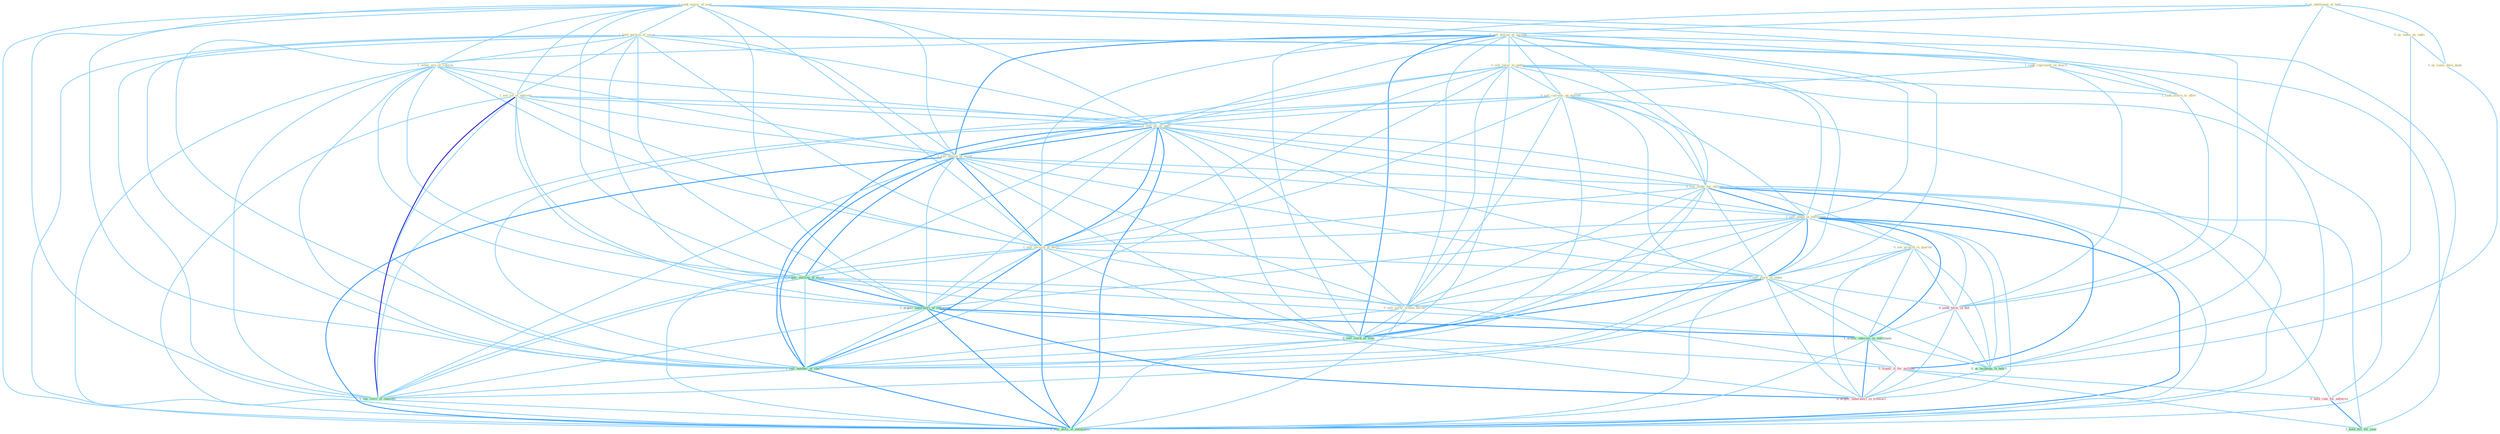 Graph G{ 
    node
    [shape=polygon,style=filled,width=.5,height=.06,color="#BDFCC9",fixedsize=true,fontsize=4,
    fontcolor="#2f4f4f"];
    {node
    [color="#ffffe0", fontcolor="#8b7d6b"] "0_us_entitynam_at_half " "1_seek_major_of_seat " "1_hold_auction_of_secur " "1_usher_era_of_reform " "1_seek_represent_on_board " "0_sell_billion_at_auction " "0_sell_insur_to_public " "0_us_index_as_indic " "1_see_lot_of_interest " "0_us_some_dure_quak " "0_sell_currenc_on_market " "1_sell_all_of_oper " "1_seek_altern_to_offer " "1_sell_billion_of_asset " "0_sell_stake_for_million " "1_sell_stake_in_entitynam " "0_see_growth_in_quarter " "1_sell_version_of_devic " "1_sell_stock_in_index " "0_sell_secur_within_border "}
{node [color="#fff0f5", fontcolor="#b22222"] "0_seek_term_in_bid " "0_acquir_it_for_million " "0_hold_rate_for_advertis " "0_acquir_laboratori_in_transact "}
edge [color="#B0E2FF"];

	"0_us_entitynam_at_half " -- "0_sell_billion_at_auction " [w="1", color="#87cefa" ];
	"0_us_entitynam_at_half " -- "0_us_index_as_indic " [w="1", color="#87cefa" ];
	"0_us_entitynam_at_half " -- "0_us_some_dure_quak " [w="1", color="#87cefa" ];
	"0_us_entitynam_at_half " -- "0_us_techniqu_in_heart " [w="1", color="#87cefa" ];
	"0_us_entitynam_at_half " -- "0_sell_stock_at_time " [w="1", color="#87cefa" ];
	"1_seek_major_of_seat " -- "1_hold_auction_of_secur " [w="1", color="#87cefa" ];
	"1_seek_major_of_seat " -- "1_usher_era_of_reform " [w="1", color="#87cefa" ];
	"1_seek_major_of_seat " -- "1_seek_represent_on_board " [w="1", color="#87cefa" ];
	"1_seek_major_of_seat " -- "1_see_lot_of_interest " [w="1", color="#87cefa" ];
	"1_seek_major_of_seat " -- "1_sell_all_of_oper " [w="1", color="#87cefa" ];
	"1_seek_major_of_seat " -- "1_seek_altern_to_offer " [w="1", color="#87cefa" ];
	"1_seek_major_of_seat " -- "1_sell_billion_of_asset " [w="1", color="#87cefa" ];
	"1_seek_major_of_seat " -- "1_sell_version_of_devic " [w="1", color="#87cefa" ];
	"1_seek_major_of_seat " -- "1_acquir_million_of_asset " [w="1", color="#87cefa" ];
	"1_seek_major_of_seat " -- "1_acquir_laboratori_of_entitynam " [w="1", color="#87cefa" ];
	"1_seek_major_of_seat " -- "0_seek_term_in_bid " [w="1", color="#87cefa" ];
	"1_seek_major_of_seat " -- "1_sell_number_of_share " [w="1", color="#87cefa" ];
	"1_seek_major_of_seat " -- "1_see_reviv_of_interest " [w="1", color="#87cefa" ];
	"1_seek_major_of_seat " -- "1_sell_divis_of_entitynam " [w="1", color="#87cefa" ];
	"1_hold_auction_of_secur " -- "1_usher_era_of_reform " [w="1", color="#87cefa" ];
	"1_hold_auction_of_secur " -- "1_see_lot_of_interest " [w="1", color="#87cefa" ];
	"1_hold_auction_of_secur " -- "1_sell_all_of_oper " [w="1", color="#87cefa" ];
	"1_hold_auction_of_secur " -- "1_sell_billion_of_asset " [w="1", color="#87cefa" ];
	"1_hold_auction_of_secur " -- "1_sell_version_of_devic " [w="1", color="#87cefa" ];
	"1_hold_auction_of_secur " -- "1_acquir_million_of_asset " [w="1", color="#87cefa" ];
	"1_hold_auction_of_secur " -- "1_acquir_laboratori_of_entitynam " [w="1", color="#87cefa" ];
	"1_hold_auction_of_secur " -- "0_hold_rate_for_advertis " [w="1", color="#87cefa" ];
	"1_hold_auction_of_secur " -- "1_sell_number_of_share " [w="1", color="#87cefa" ];
	"1_hold_auction_of_secur " -- "1_see_reviv_of_interest " [w="1", color="#87cefa" ];
	"1_hold_auction_of_secur " -- "1_hold_bill_for_year " [w="1", color="#87cefa" ];
	"1_hold_auction_of_secur " -- "1_sell_divis_of_entitynam " [w="1", color="#87cefa" ];
	"1_usher_era_of_reform " -- "1_see_lot_of_interest " [w="1", color="#87cefa" ];
	"1_usher_era_of_reform " -- "1_sell_all_of_oper " [w="1", color="#87cefa" ];
	"1_usher_era_of_reform " -- "1_sell_billion_of_asset " [w="1", color="#87cefa" ];
	"1_usher_era_of_reform " -- "1_sell_version_of_devic " [w="1", color="#87cefa" ];
	"1_usher_era_of_reform " -- "1_acquir_million_of_asset " [w="1", color="#87cefa" ];
	"1_usher_era_of_reform " -- "1_acquir_laboratori_of_entitynam " [w="1", color="#87cefa" ];
	"1_usher_era_of_reform " -- "1_sell_number_of_share " [w="1", color="#87cefa" ];
	"1_usher_era_of_reform " -- "1_see_reviv_of_interest " [w="1", color="#87cefa" ];
	"1_usher_era_of_reform " -- "1_sell_divis_of_entitynam " [w="1", color="#87cefa" ];
	"1_seek_represent_on_board " -- "0_sell_currenc_on_market " [w="1", color="#87cefa" ];
	"1_seek_represent_on_board " -- "1_seek_altern_to_offer " [w="1", color="#87cefa" ];
	"1_seek_represent_on_board " -- "0_seek_term_in_bid " [w="1", color="#87cefa" ];
	"0_sell_billion_at_auction " -- "0_sell_insur_to_public " [w="1", color="#87cefa" ];
	"0_sell_billion_at_auction " -- "0_sell_currenc_on_market " [w="1", color="#87cefa" ];
	"0_sell_billion_at_auction " -- "1_sell_all_of_oper " [w="1", color="#87cefa" ];
	"0_sell_billion_at_auction " -- "1_sell_billion_of_asset " [w="2", color="#1e90ff" , len=0.8];
	"0_sell_billion_at_auction " -- "0_sell_stake_for_million " [w="1", color="#87cefa" ];
	"0_sell_billion_at_auction " -- "1_sell_stake_in_entitynam " [w="1", color="#87cefa" ];
	"0_sell_billion_at_auction " -- "1_sell_version_of_devic " [w="1", color="#87cefa" ];
	"0_sell_billion_at_auction " -- "1_sell_stock_in_index " [w="1", color="#87cefa" ];
	"0_sell_billion_at_auction " -- "0_sell_secur_within_border " [w="1", color="#87cefa" ];
	"0_sell_billion_at_auction " -- "0_sell_stock_at_time " [w="2", color="#1e90ff" , len=0.8];
	"0_sell_billion_at_auction " -- "1_sell_number_of_share " [w="1", color="#87cefa" ];
	"0_sell_billion_at_auction " -- "1_sell_divis_of_entitynam " [w="1", color="#87cefa" ];
	"0_sell_insur_to_public " -- "0_sell_currenc_on_market " [w="1", color="#87cefa" ];
	"0_sell_insur_to_public " -- "1_sell_all_of_oper " [w="1", color="#87cefa" ];
	"0_sell_insur_to_public " -- "1_seek_altern_to_offer " [w="1", color="#87cefa" ];
	"0_sell_insur_to_public " -- "1_sell_billion_of_asset " [w="1", color="#87cefa" ];
	"0_sell_insur_to_public " -- "0_sell_stake_for_million " [w="1", color="#87cefa" ];
	"0_sell_insur_to_public " -- "1_sell_stake_in_entitynam " [w="1", color="#87cefa" ];
	"0_sell_insur_to_public " -- "1_sell_version_of_devic " [w="1", color="#87cefa" ];
	"0_sell_insur_to_public " -- "1_sell_stock_in_index " [w="1", color="#87cefa" ];
	"0_sell_insur_to_public " -- "0_sell_secur_within_border " [w="1", color="#87cefa" ];
	"0_sell_insur_to_public " -- "0_sell_stock_at_time " [w="1", color="#87cefa" ];
	"0_sell_insur_to_public " -- "1_sell_number_of_share " [w="1", color="#87cefa" ];
	"0_sell_insur_to_public " -- "1_sell_divis_of_entitynam " [w="1", color="#87cefa" ];
	"0_us_index_as_indic " -- "0_us_some_dure_quak " [w="1", color="#87cefa" ];
	"0_us_index_as_indic " -- "0_us_techniqu_in_heart " [w="1", color="#87cefa" ];
	"1_see_lot_of_interest " -- "1_sell_all_of_oper " [w="1", color="#87cefa" ];
	"1_see_lot_of_interest " -- "1_sell_billion_of_asset " [w="1", color="#87cefa" ];
	"1_see_lot_of_interest " -- "0_see_growth_in_quarter " [w="1", color="#87cefa" ];
	"1_see_lot_of_interest " -- "1_sell_version_of_devic " [w="1", color="#87cefa" ];
	"1_see_lot_of_interest " -- "1_acquir_million_of_asset " [w="1", color="#87cefa" ];
	"1_see_lot_of_interest " -- "1_acquir_laboratori_of_entitynam " [w="1", color="#87cefa" ];
	"1_see_lot_of_interest " -- "1_sell_number_of_share " [w="1", color="#87cefa" ];
	"1_see_lot_of_interest " -- "1_see_reviv_of_interest " [w="3", color="#0000cd" , len=0.6];
	"1_see_lot_of_interest " -- "1_sell_divis_of_entitynam " [w="1", color="#87cefa" ];
	"0_us_some_dure_quak " -- "0_us_techniqu_in_heart " [w="1", color="#87cefa" ];
	"0_sell_currenc_on_market " -- "1_sell_all_of_oper " [w="1", color="#87cefa" ];
	"0_sell_currenc_on_market " -- "1_sell_billion_of_asset " [w="1", color="#87cefa" ];
	"0_sell_currenc_on_market " -- "0_sell_stake_for_million " [w="1", color="#87cefa" ];
	"0_sell_currenc_on_market " -- "1_sell_stake_in_entitynam " [w="1", color="#87cefa" ];
	"0_sell_currenc_on_market " -- "1_sell_version_of_devic " [w="1", color="#87cefa" ];
	"0_sell_currenc_on_market " -- "1_sell_stock_in_index " [w="1", color="#87cefa" ];
	"0_sell_currenc_on_market " -- "0_sell_secur_within_border " [w="1", color="#87cefa" ];
	"0_sell_currenc_on_market " -- "0_sell_stock_at_time " [w="1", color="#87cefa" ];
	"0_sell_currenc_on_market " -- "1_sell_number_of_share " [w="1", color="#87cefa" ];
	"0_sell_currenc_on_market " -- "1_sell_divis_of_entitynam " [w="1", color="#87cefa" ];
	"1_sell_all_of_oper " -- "1_sell_billion_of_asset " [w="2", color="#1e90ff" , len=0.8];
	"1_sell_all_of_oper " -- "0_sell_stake_for_million " [w="1", color="#87cefa" ];
	"1_sell_all_of_oper " -- "1_sell_stake_in_entitynam " [w="1", color="#87cefa" ];
	"1_sell_all_of_oper " -- "1_sell_version_of_devic " [w="2", color="#1e90ff" , len=0.8];
	"1_sell_all_of_oper " -- "1_sell_stock_in_index " [w="1", color="#87cefa" ];
	"1_sell_all_of_oper " -- "0_sell_secur_within_border " [w="1", color="#87cefa" ];
	"1_sell_all_of_oper " -- "1_acquir_million_of_asset " [w="1", color="#87cefa" ];
	"1_sell_all_of_oper " -- "1_acquir_laboratori_of_entitynam " [w="1", color="#87cefa" ];
	"1_sell_all_of_oper " -- "0_sell_stock_at_time " [w="1", color="#87cefa" ];
	"1_sell_all_of_oper " -- "1_sell_number_of_share " [w="2", color="#1e90ff" , len=0.8];
	"1_sell_all_of_oper " -- "1_see_reviv_of_interest " [w="1", color="#87cefa" ];
	"1_sell_all_of_oper " -- "1_sell_divis_of_entitynam " [w="2", color="#1e90ff" , len=0.8];
	"1_seek_altern_to_offer " -- "0_seek_term_in_bid " [w="1", color="#87cefa" ];
	"1_sell_billion_of_asset " -- "0_sell_stake_for_million " [w="1", color="#87cefa" ];
	"1_sell_billion_of_asset " -- "1_sell_stake_in_entitynam " [w="1", color="#87cefa" ];
	"1_sell_billion_of_asset " -- "1_sell_version_of_devic " [w="2", color="#1e90ff" , len=0.8];
	"1_sell_billion_of_asset " -- "1_sell_stock_in_index " [w="1", color="#87cefa" ];
	"1_sell_billion_of_asset " -- "0_sell_secur_within_border " [w="1", color="#87cefa" ];
	"1_sell_billion_of_asset " -- "1_acquir_million_of_asset " [w="2", color="#1e90ff" , len=0.8];
	"1_sell_billion_of_asset " -- "1_acquir_laboratori_of_entitynam " [w="1", color="#87cefa" ];
	"1_sell_billion_of_asset " -- "0_sell_stock_at_time " [w="1", color="#87cefa" ];
	"1_sell_billion_of_asset " -- "1_sell_number_of_share " [w="2", color="#1e90ff" , len=0.8];
	"1_sell_billion_of_asset " -- "1_see_reviv_of_interest " [w="1", color="#87cefa" ];
	"1_sell_billion_of_asset " -- "1_sell_divis_of_entitynam " [w="2", color="#1e90ff" , len=0.8];
	"0_sell_stake_for_million " -- "1_sell_stake_in_entitynam " [w="2", color="#1e90ff" , len=0.8];
	"0_sell_stake_for_million " -- "1_sell_version_of_devic " [w="1", color="#87cefa" ];
	"0_sell_stake_for_million " -- "1_sell_stock_in_index " [w="1", color="#87cefa" ];
	"0_sell_stake_for_million " -- "0_sell_secur_within_border " [w="1", color="#87cefa" ];
	"0_sell_stake_for_million " -- "0_acquir_it_for_million " [w="2", color="#1e90ff" , len=0.8];
	"0_sell_stake_for_million " -- "0_hold_rate_for_advertis " [w="1", color="#87cefa" ];
	"0_sell_stake_for_million " -- "0_sell_stock_at_time " [w="1", color="#87cefa" ];
	"0_sell_stake_for_million " -- "1_sell_number_of_share " [w="1", color="#87cefa" ];
	"0_sell_stake_for_million " -- "1_hold_bill_for_year " [w="1", color="#87cefa" ];
	"0_sell_stake_for_million " -- "1_sell_divis_of_entitynam " [w="1", color="#87cefa" ];
	"1_sell_stake_in_entitynam " -- "0_see_growth_in_quarter " [w="1", color="#87cefa" ];
	"1_sell_stake_in_entitynam " -- "1_sell_version_of_devic " [w="1", color="#87cefa" ];
	"1_sell_stake_in_entitynam " -- "1_sell_stock_in_index " [w="2", color="#1e90ff" , len=0.8];
	"1_sell_stake_in_entitynam " -- "0_sell_secur_within_border " [w="1", color="#87cefa" ];
	"1_sell_stake_in_entitynam " -- "1_acquir_laboratori_of_entitynam " [w="1", color="#87cefa" ];
	"1_sell_stake_in_entitynam " -- "0_seek_term_in_bid " [w="1", color="#87cefa" ];
	"1_sell_stake_in_entitynam " -- "1_acquir_interest_in_entitynam " [w="2", color="#1e90ff" , len=0.8];
	"1_sell_stake_in_entitynam " -- "0_us_techniqu_in_heart " [w="1", color="#87cefa" ];
	"1_sell_stake_in_entitynam " -- "0_acquir_laboratori_in_transact " [w="1", color="#87cefa" ];
	"1_sell_stake_in_entitynam " -- "0_sell_stock_at_time " [w="1", color="#87cefa" ];
	"1_sell_stake_in_entitynam " -- "1_sell_number_of_share " [w="1", color="#87cefa" ];
	"1_sell_stake_in_entitynam " -- "1_sell_divis_of_entitynam " [w="2", color="#1e90ff" , len=0.8];
	"0_see_growth_in_quarter " -- "1_sell_stock_in_index " [w="1", color="#87cefa" ];
	"0_see_growth_in_quarter " -- "0_seek_term_in_bid " [w="1", color="#87cefa" ];
	"0_see_growth_in_quarter " -- "1_acquir_interest_in_entitynam " [w="1", color="#87cefa" ];
	"0_see_growth_in_quarter " -- "0_us_techniqu_in_heart " [w="1", color="#87cefa" ];
	"0_see_growth_in_quarter " -- "0_acquir_laboratori_in_transact " [w="1", color="#87cefa" ];
	"0_see_growth_in_quarter " -- "1_see_reviv_of_interest " [w="1", color="#87cefa" ];
	"1_sell_version_of_devic " -- "1_sell_stock_in_index " [w="1", color="#87cefa" ];
	"1_sell_version_of_devic " -- "0_sell_secur_within_border " [w="1", color="#87cefa" ];
	"1_sell_version_of_devic " -- "1_acquir_million_of_asset " [w="1", color="#87cefa" ];
	"1_sell_version_of_devic " -- "1_acquir_laboratori_of_entitynam " [w="1", color="#87cefa" ];
	"1_sell_version_of_devic " -- "0_sell_stock_at_time " [w="1", color="#87cefa" ];
	"1_sell_version_of_devic " -- "1_sell_number_of_share " [w="2", color="#1e90ff" , len=0.8];
	"1_sell_version_of_devic " -- "1_see_reviv_of_interest " [w="1", color="#87cefa" ];
	"1_sell_version_of_devic " -- "1_sell_divis_of_entitynam " [w="2", color="#1e90ff" , len=0.8];
	"1_sell_stock_in_index " -- "0_sell_secur_within_border " [w="1", color="#87cefa" ];
	"1_sell_stock_in_index " -- "0_seek_term_in_bid " [w="1", color="#87cefa" ];
	"1_sell_stock_in_index " -- "1_acquir_interest_in_entitynam " [w="1", color="#87cefa" ];
	"1_sell_stock_in_index " -- "0_us_techniqu_in_heart " [w="1", color="#87cefa" ];
	"1_sell_stock_in_index " -- "0_acquir_laboratori_in_transact " [w="1", color="#87cefa" ];
	"1_sell_stock_in_index " -- "0_sell_stock_at_time " [w="2", color="#1e90ff" , len=0.8];
	"1_sell_stock_in_index " -- "1_sell_number_of_share " [w="1", color="#87cefa" ];
	"1_sell_stock_in_index " -- "1_sell_divis_of_entitynam " [w="1", color="#87cefa" ];
	"0_sell_secur_within_border " -- "0_sell_stock_at_time " [w="1", color="#87cefa" ];
	"0_sell_secur_within_border " -- "1_sell_number_of_share " [w="1", color="#87cefa" ];
	"0_sell_secur_within_border " -- "1_sell_divis_of_entitynam " [w="1", color="#87cefa" ];
	"1_acquir_million_of_asset " -- "1_acquir_laboratori_of_entitynam " [w="2", color="#1e90ff" , len=0.8];
	"1_acquir_million_of_asset " -- "1_acquir_interest_in_entitynam " [w="1", color="#87cefa" ];
	"1_acquir_million_of_asset " -- "0_acquir_it_for_million " [w="1", color="#87cefa" ];
	"1_acquir_million_of_asset " -- "0_acquir_laboratori_in_transact " [w="1", color="#87cefa" ];
	"1_acquir_million_of_asset " -- "1_sell_number_of_share " [w="1", color="#87cefa" ];
	"1_acquir_million_of_asset " -- "1_see_reviv_of_interest " [w="1", color="#87cefa" ];
	"1_acquir_million_of_asset " -- "1_sell_divis_of_entitynam " [w="1", color="#87cefa" ];
	"1_acquir_laboratori_of_entitynam " -- "1_acquir_interest_in_entitynam " [w="2", color="#1e90ff" , len=0.8];
	"1_acquir_laboratori_of_entitynam " -- "0_acquir_it_for_million " [w="1", color="#87cefa" ];
	"1_acquir_laboratori_of_entitynam " -- "0_acquir_laboratori_in_transact " [w="2", color="#1e90ff" , len=0.8];
	"1_acquir_laboratori_of_entitynam " -- "1_sell_number_of_share " [w="1", color="#87cefa" ];
	"1_acquir_laboratori_of_entitynam " -- "1_see_reviv_of_interest " [w="1", color="#87cefa" ];
	"1_acquir_laboratori_of_entitynam " -- "1_sell_divis_of_entitynam " [w="2", color="#1e90ff" , len=0.8];
	"0_seek_term_in_bid " -- "1_acquir_interest_in_entitynam " [w="1", color="#87cefa" ];
	"0_seek_term_in_bid " -- "0_us_techniqu_in_heart " [w="1", color="#87cefa" ];
	"0_seek_term_in_bid " -- "0_acquir_laboratori_in_transact " [w="1", color="#87cefa" ];
	"1_acquir_interest_in_entitynam " -- "0_us_techniqu_in_heart " [w="1", color="#87cefa" ];
	"1_acquir_interest_in_entitynam " -- "0_acquir_it_for_million " [w="1", color="#87cefa" ];
	"1_acquir_interest_in_entitynam " -- "0_acquir_laboratori_in_transact " [w="2", color="#1e90ff" , len=0.8];
	"1_acquir_interest_in_entitynam " -- "1_sell_divis_of_entitynam " [w="1", color="#87cefa" ];
	"0_us_techniqu_in_heart " -- "0_acquir_laboratori_in_transact " [w="1", color="#87cefa" ];
	"0_acquir_it_for_million " -- "0_hold_rate_for_advertis " [w="1", color="#87cefa" ];
	"0_acquir_it_for_million " -- "0_acquir_laboratori_in_transact " [w="1", color="#87cefa" ];
	"0_acquir_it_for_million " -- "1_hold_bill_for_year " [w="1", color="#87cefa" ];
	"0_hold_rate_for_advertis " -- "1_hold_bill_for_year " [w="2", color="#1e90ff" , len=0.8];
	"0_sell_stock_at_time " -- "1_sell_number_of_share " [w="1", color="#87cefa" ];
	"0_sell_stock_at_time " -- "1_sell_divis_of_entitynam " [w="1", color="#87cefa" ];
	"1_sell_number_of_share " -- "1_see_reviv_of_interest " [w="1", color="#87cefa" ];
	"1_sell_number_of_share " -- "1_sell_divis_of_entitynam " [w="2", color="#1e90ff" , len=0.8];
	"1_see_reviv_of_interest " -- "1_sell_divis_of_entitynam " [w="1", color="#87cefa" ];
}